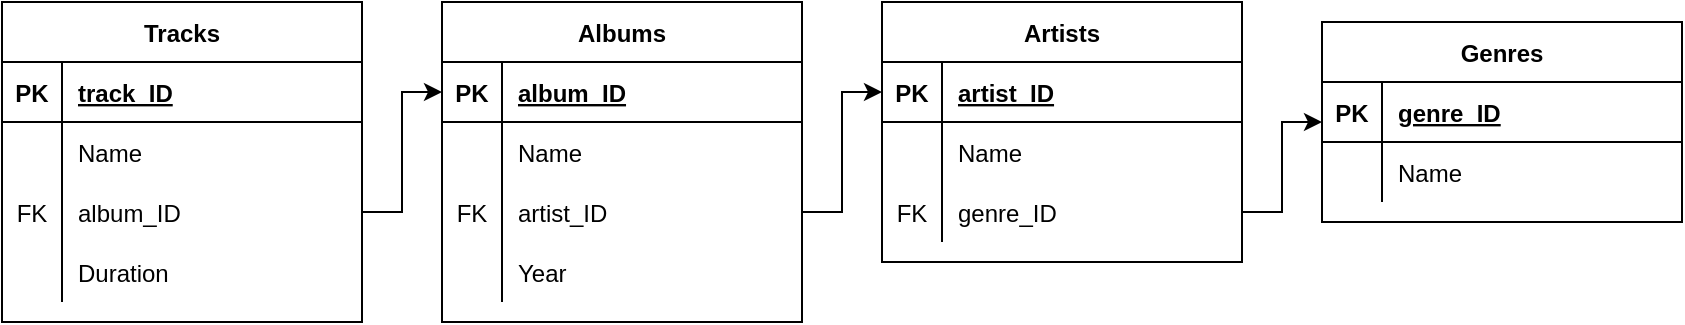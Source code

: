 <mxfile version="20.3.7" type="github">
  <diagram id="U-7F2V8MGBN2V06kRZ9b" name="Страница 1">
    <mxGraphModel dx="1374" dy="789" grid="1" gridSize="10" guides="1" tooltips="1" connect="1" arrows="1" fold="1" page="1" pageScale="1" pageWidth="827" pageHeight="1169" math="0" shadow="0">
      <root>
        <mxCell id="0" />
        <mxCell id="1" parent="0" />
        <mxCell id="XVgr6uHQdem1P6fvFDHp-1" value="Genres" style="shape=table;startSize=30;container=1;collapsible=1;childLayout=tableLayout;fixedRows=1;rowLines=0;fontStyle=1;align=center;resizeLast=1;" parent="1" vertex="1">
          <mxGeometry x="660" y="90" width="180" height="100" as="geometry" />
        </mxCell>
        <mxCell id="XVgr6uHQdem1P6fvFDHp-2" value="" style="shape=tableRow;horizontal=0;startSize=0;swimlaneHead=0;swimlaneBody=0;fillColor=none;collapsible=0;dropTarget=0;points=[[0,0.5],[1,0.5]];portConstraint=eastwest;top=0;left=0;right=0;bottom=1;" parent="XVgr6uHQdem1P6fvFDHp-1" vertex="1">
          <mxGeometry y="30" width="180" height="30" as="geometry" />
        </mxCell>
        <mxCell id="XVgr6uHQdem1P6fvFDHp-3" value="PK" style="shape=partialRectangle;connectable=0;fillColor=none;top=0;left=0;bottom=0;right=0;fontStyle=1;overflow=hidden;" parent="XVgr6uHQdem1P6fvFDHp-2" vertex="1">
          <mxGeometry width="30" height="30" as="geometry">
            <mxRectangle width="30" height="30" as="alternateBounds" />
          </mxGeometry>
        </mxCell>
        <mxCell id="XVgr6uHQdem1P6fvFDHp-4" value="genre_ID" style="shape=partialRectangle;connectable=0;fillColor=none;top=0;left=0;bottom=0;right=0;align=left;spacingLeft=6;fontStyle=5;overflow=hidden;" parent="XVgr6uHQdem1P6fvFDHp-2" vertex="1">
          <mxGeometry x="30" width="150" height="30" as="geometry">
            <mxRectangle width="150" height="30" as="alternateBounds" />
          </mxGeometry>
        </mxCell>
        <mxCell id="XVgr6uHQdem1P6fvFDHp-5" value="" style="shape=tableRow;horizontal=0;startSize=0;swimlaneHead=0;swimlaneBody=0;fillColor=none;collapsible=0;dropTarget=0;points=[[0,0.5],[1,0.5]];portConstraint=eastwest;top=0;left=0;right=0;bottom=0;" parent="XVgr6uHQdem1P6fvFDHp-1" vertex="1">
          <mxGeometry y="60" width="180" height="30" as="geometry" />
        </mxCell>
        <mxCell id="XVgr6uHQdem1P6fvFDHp-6" value="" style="shape=partialRectangle;connectable=0;fillColor=none;top=0;left=0;bottom=0;right=0;editable=1;overflow=hidden;" parent="XVgr6uHQdem1P6fvFDHp-5" vertex="1">
          <mxGeometry width="30" height="30" as="geometry">
            <mxRectangle width="30" height="30" as="alternateBounds" />
          </mxGeometry>
        </mxCell>
        <mxCell id="XVgr6uHQdem1P6fvFDHp-7" value="Name" style="shape=partialRectangle;connectable=0;fillColor=none;top=0;left=0;bottom=0;right=0;align=left;spacingLeft=6;overflow=hidden;" parent="XVgr6uHQdem1P6fvFDHp-5" vertex="1">
          <mxGeometry x="30" width="150" height="30" as="geometry">
            <mxRectangle width="150" height="30" as="alternateBounds" />
          </mxGeometry>
        </mxCell>
        <mxCell id="XVgr6uHQdem1P6fvFDHp-14" value="Artists" style="shape=table;startSize=30;container=1;collapsible=1;childLayout=tableLayout;fixedRows=1;rowLines=0;fontStyle=1;align=center;resizeLast=1;" parent="1" vertex="1">
          <mxGeometry x="440" y="80" width="180" height="130" as="geometry" />
        </mxCell>
        <mxCell id="XVgr6uHQdem1P6fvFDHp-15" value="" style="shape=tableRow;horizontal=0;startSize=0;swimlaneHead=0;swimlaneBody=0;fillColor=none;collapsible=0;dropTarget=0;points=[[0,0.5],[1,0.5]];portConstraint=eastwest;top=0;left=0;right=0;bottom=1;" parent="XVgr6uHQdem1P6fvFDHp-14" vertex="1">
          <mxGeometry y="30" width="180" height="30" as="geometry" />
        </mxCell>
        <mxCell id="XVgr6uHQdem1P6fvFDHp-16" value="PK" style="shape=partialRectangle;connectable=0;fillColor=none;top=0;left=0;bottom=0;right=0;fontStyle=1;overflow=hidden;" parent="XVgr6uHQdem1P6fvFDHp-15" vertex="1">
          <mxGeometry width="30" height="30" as="geometry">
            <mxRectangle width="30" height="30" as="alternateBounds" />
          </mxGeometry>
        </mxCell>
        <mxCell id="XVgr6uHQdem1P6fvFDHp-17" value="artist_ID" style="shape=partialRectangle;connectable=0;fillColor=none;top=0;left=0;bottom=0;right=0;align=left;spacingLeft=6;fontStyle=5;overflow=hidden;" parent="XVgr6uHQdem1P6fvFDHp-15" vertex="1">
          <mxGeometry x="30" width="150" height="30" as="geometry">
            <mxRectangle width="150" height="30" as="alternateBounds" />
          </mxGeometry>
        </mxCell>
        <mxCell id="XVgr6uHQdem1P6fvFDHp-18" value="" style="shape=tableRow;horizontal=0;startSize=0;swimlaneHead=0;swimlaneBody=0;fillColor=none;collapsible=0;dropTarget=0;points=[[0,0.5],[1,0.5]];portConstraint=eastwest;top=0;left=0;right=0;bottom=0;" parent="XVgr6uHQdem1P6fvFDHp-14" vertex="1">
          <mxGeometry y="60" width="180" height="30" as="geometry" />
        </mxCell>
        <mxCell id="XVgr6uHQdem1P6fvFDHp-19" value="" style="shape=partialRectangle;connectable=0;fillColor=none;top=0;left=0;bottom=0;right=0;editable=1;overflow=hidden;" parent="XVgr6uHQdem1P6fvFDHp-18" vertex="1">
          <mxGeometry width="30" height="30" as="geometry">
            <mxRectangle width="30" height="30" as="alternateBounds" />
          </mxGeometry>
        </mxCell>
        <mxCell id="XVgr6uHQdem1P6fvFDHp-20" value="Name" style="shape=partialRectangle;connectable=0;fillColor=none;top=0;left=0;bottom=0;right=0;align=left;spacingLeft=6;overflow=hidden;" parent="XVgr6uHQdem1P6fvFDHp-18" vertex="1">
          <mxGeometry x="30" width="150" height="30" as="geometry">
            <mxRectangle width="150" height="30" as="alternateBounds" />
          </mxGeometry>
        </mxCell>
        <mxCell id="XVgr6uHQdem1P6fvFDHp-40" value="" style="shape=tableRow;horizontal=0;startSize=0;swimlaneHead=0;swimlaneBody=0;fillColor=none;collapsible=0;dropTarget=0;points=[[0,0.5],[1,0.5]];portConstraint=eastwest;top=0;left=0;right=0;bottom=0;" parent="XVgr6uHQdem1P6fvFDHp-14" vertex="1">
          <mxGeometry y="90" width="180" height="30" as="geometry" />
        </mxCell>
        <mxCell id="XVgr6uHQdem1P6fvFDHp-41" value="FK" style="shape=partialRectangle;connectable=0;fillColor=none;top=0;left=0;bottom=0;right=0;editable=1;overflow=hidden;" parent="XVgr6uHQdem1P6fvFDHp-40" vertex="1">
          <mxGeometry width="30" height="30" as="geometry">
            <mxRectangle width="30" height="30" as="alternateBounds" />
          </mxGeometry>
        </mxCell>
        <mxCell id="XVgr6uHQdem1P6fvFDHp-42" value="genre_ID" style="shape=partialRectangle;connectable=0;fillColor=none;top=0;left=0;bottom=0;right=0;align=left;spacingLeft=6;overflow=hidden;" parent="XVgr6uHQdem1P6fvFDHp-40" vertex="1">
          <mxGeometry x="30" width="150" height="30" as="geometry">
            <mxRectangle width="150" height="30" as="alternateBounds" />
          </mxGeometry>
        </mxCell>
        <mxCell id="XVgr6uHQdem1P6fvFDHp-44" value="Albums" style="shape=table;startSize=30;container=1;collapsible=1;childLayout=tableLayout;fixedRows=1;rowLines=0;fontStyle=1;align=center;resizeLast=1;" parent="1" vertex="1">
          <mxGeometry x="220" y="80" width="180" height="160" as="geometry" />
        </mxCell>
        <mxCell id="XVgr6uHQdem1P6fvFDHp-45" value="" style="shape=tableRow;horizontal=0;startSize=0;swimlaneHead=0;swimlaneBody=0;fillColor=none;collapsible=0;dropTarget=0;points=[[0,0.5],[1,0.5]];portConstraint=eastwest;top=0;left=0;right=0;bottom=1;" parent="XVgr6uHQdem1P6fvFDHp-44" vertex="1">
          <mxGeometry y="30" width="180" height="30" as="geometry" />
        </mxCell>
        <mxCell id="XVgr6uHQdem1P6fvFDHp-46" value="PK" style="shape=partialRectangle;connectable=0;fillColor=none;top=0;left=0;bottom=0;right=0;fontStyle=1;overflow=hidden;" parent="XVgr6uHQdem1P6fvFDHp-45" vertex="1">
          <mxGeometry width="30" height="30" as="geometry">
            <mxRectangle width="30" height="30" as="alternateBounds" />
          </mxGeometry>
        </mxCell>
        <mxCell id="XVgr6uHQdem1P6fvFDHp-47" value="album_ID" style="shape=partialRectangle;connectable=0;fillColor=none;top=0;left=0;bottom=0;right=0;align=left;spacingLeft=6;fontStyle=5;overflow=hidden;" parent="XVgr6uHQdem1P6fvFDHp-45" vertex="1">
          <mxGeometry x="30" width="150" height="30" as="geometry">
            <mxRectangle width="150" height="30" as="alternateBounds" />
          </mxGeometry>
        </mxCell>
        <mxCell id="XVgr6uHQdem1P6fvFDHp-48" value="" style="shape=tableRow;horizontal=0;startSize=0;swimlaneHead=0;swimlaneBody=0;fillColor=none;collapsible=0;dropTarget=0;points=[[0,0.5],[1,0.5]];portConstraint=eastwest;top=0;left=0;right=0;bottom=0;" parent="XVgr6uHQdem1P6fvFDHp-44" vertex="1">
          <mxGeometry y="60" width="180" height="30" as="geometry" />
        </mxCell>
        <mxCell id="XVgr6uHQdem1P6fvFDHp-49" value="" style="shape=partialRectangle;connectable=0;fillColor=none;top=0;left=0;bottom=0;right=0;editable=1;overflow=hidden;" parent="XVgr6uHQdem1P6fvFDHp-48" vertex="1">
          <mxGeometry width="30" height="30" as="geometry">
            <mxRectangle width="30" height="30" as="alternateBounds" />
          </mxGeometry>
        </mxCell>
        <mxCell id="XVgr6uHQdem1P6fvFDHp-50" value="Name" style="shape=partialRectangle;connectable=0;fillColor=none;top=0;left=0;bottom=0;right=0;align=left;spacingLeft=6;overflow=hidden;" parent="XVgr6uHQdem1P6fvFDHp-48" vertex="1">
          <mxGeometry x="30" width="150" height="30" as="geometry">
            <mxRectangle width="150" height="30" as="alternateBounds" />
          </mxGeometry>
        </mxCell>
        <mxCell id="XVgr6uHQdem1P6fvFDHp-51" value="" style="shape=tableRow;horizontal=0;startSize=0;swimlaneHead=0;swimlaneBody=0;fillColor=none;collapsible=0;dropTarget=0;points=[[0,0.5],[1,0.5]];portConstraint=eastwest;top=0;left=0;right=0;bottom=0;" parent="XVgr6uHQdem1P6fvFDHp-44" vertex="1">
          <mxGeometry y="90" width="180" height="30" as="geometry" />
        </mxCell>
        <mxCell id="XVgr6uHQdem1P6fvFDHp-52" value="FK" style="shape=partialRectangle;connectable=0;fillColor=none;top=0;left=0;bottom=0;right=0;editable=1;overflow=hidden;" parent="XVgr6uHQdem1P6fvFDHp-51" vertex="1">
          <mxGeometry width="30" height="30" as="geometry">
            <mxRectangle width="30" height="30" as="alternateBounds" />
          </mxGeometry>
        </mxCell>
        <mxCell id="XVgr6uHQdem1P6fvFDHp-53" value="artist_ID" style="shape=partialRectangle;connectable=0;fillColor=none;top=0;left=0;bottom=0;right=0;align=left;spacingLeft=6;overflow=hidden;" parent="XVgr6uHQdem1P6fvFDHp-51" vertex="1">
          <mxGeometry x="30" width="150" height="30" as="geometry">
            <mxRectangle width="150" height="30" as="alternateBounds" />
          </mxGeometry>
        </mxCell>
        <mxCell id="XVgr6uHQdem1P6fvFDHp-71" style="shape=tableRow;horizontal=0;startSize=0;swimlaneHead=0;swimlaneBody=0;fillColor=none;collapsible=0;dropTarget=0;points=[[0,0.5],[1,0.5]];portConstraint=eastwest;top=0;left=0;right=0;bottom=0;" parent="XVgr6uHQdem1P6fvFDHp-44" vertex="1">
          <mxGeometry y="120" width="180" height="30" as="geometry" />
        </mxCell>
        <mxCell id="XVgr6uHQdem1P6fvFDHp-72" style="shape=partialRectangle;connectable=0;fillColor=none;top=0;left=0;bottom=0;right=0;editable=1;overflow=hidden;" parent="XVgr6uHQdem1P6fvFDHp-71" vertex="1">
          <mxGeometry width="30" height="30" as="geometry">
            <mxRectangle width="30" height="30" as="alternateBounds" />
          </mxGeometry>
        </mxCell>
        <mxCell id="XVgr6uHQdem1P6fvFDHp-73" value="Year" style="shape=partialRectangle;connectable=0;fillColor=none;top=0;left=0;bottom=0;right=0;align=left;spacingLeft=6;overflow=hidden;" parent="XVgr6uHQdem1P6fvFDHp-71" vertex="1">
          <mxGeometry x="30" width="150" height="30" as="geometry">
            <mxRectangle width="150" height="30" as="alternateBounds" />
          </mxGeometry>
        </mxCell>
        <mxCell id="XVgr6uHQdem1P6fvFDHp-58" value="Tracks" style="shape=table;startSize=30;container=1;collapsible=1;childLayout=tableLayout;fixedRows=1;rowLines=0;fontStyle=1;align=center;resizeLast=1;" parent="1" vertex="1">
          <mxGeometry y="80" width="180" height="160" as="geometry" />
        </mxCell>
        <mxCell id="XVgr6uHQdem1P6fvFDHp-59" value="" style="shape=tableRow;horizontal=0;startSize=0;swimlaneHead=0;swimlaneBody=0;fillColor=none;collapsible=0;dropTarget=0;points=[[0,0.5],[1,0.5]];portConstraint=eastwest;top=0;left=0;right=0;bottom=1;" parent="XVgr6uHQdem1P6fvFDHp-58" vertex="1">
          <mxGeometry y="30" width="180" height="30" as="geometry" />
        </mxCell>
        <mxCell id="XVgr6uHQdem1P6fvFDHp-60" value="PK" style="shape=partialRectangle;connectable=0;fillColor=none;top=0;left=0;bottom=0;right=0;fontStyle=1;overflow=hidden;" parent="XVgr6uHQdem1P6fvFDHp-59" vertex="1">
          <mxGeometry width="30" height="30" as="geometry">
            <mxRectangle width="30" height="30" as="alternateBounds" />
          </mxGeometry>
        </mxCell>
        <mxCell id="XVgr6uHQdem1P6fvFDHp-61" value="track_ID" style="shape=partialRectangle;connectable=0;fillColor=none;top=0;left=0;bottom=0;right=0;align=left;spacingLeft=6;fontStyle=5;overflow=hidden;" parent="XVgr6uHQdem1P6fvFDHp-59" vertex="1">
          <mxGeometry x="30" width="150" height="30" as="geometry">
            <mxRectangle width="150" height="30" as="alternateBounds" />
          </mxGeometry>
        </mxCell>
        <mxCell id="XVgr6uHQdem1P6fvFDHp-62" value="" style="shape=tableRow;horizontal=0;startSize=0;swimlaneHead=0;swimlaneBody=0;fillColor=none;collapsible=0;dropTarget=0;points=[[0,0.5],[1,0.5]];portConstraint=eastwest;top=0;left=0;right=0;bottom=0;" parent="XVgr6uHQdem1P6fvFDHp-58" vertex="1">
          <mxGeometry y="60" width="180" height="30" as="geometry" />
        </mxCell>
        <mxCell id="XVgr6uHQdem1P6fvFDHp-63" value="" style="shape=partialRectangle;connectable=0;fillColor=none;top=0;left=0;bottom=0;right=0;editable=1;overflow=hidden;" parent="XVgr6uHQdem1P6fvFDHp-62" vertex="1">
          <mxGeometry width="30" height="30" as="geometry">
            <mxRectangle width="30" height="30" as="alternateBounds" />
          </mxGeometry>
        </mxCell>
        <mxCell id="XVgr6uHQdem1P6fvFDHp-64" value="Name" style="shape=partialRectangle;connectable=0;fillColor=none;top=0;left=0;bottom=0;right=0;align=left;spacingLeft=6;overflow=hidden;" parent="XVgr6uHQdem1P6fvFDHp-62" vertex="1">
          <mxGeometry x="30" width="150" height="30" as="geometry">
            <mxRectangle width="150" height="30" as="alternateBounds" />
          </mxGeometry>
        </mxCell>
        <mxCell id="XVgr6uHQdem1P6fvFDHp-65" value="" style="shape=tableRow;horizontal=0;startSize=0;swimlaneHead=0;swimlaneBody=0;fillColor=none;collapsible=0;dropTarget=0;points=[[0,0.5],[1,0.5]];portConstraint=eastwest;top=0;left=0;right=0;bottom=0;" parent="XVgr6uHQdem1P6fvFDHp-58" vertex="1">
          <mxGeometry y="90" width="180" height="30" as="geometry" />
        </mxCell>
        <mxCell id="XVgr6uHQdem1P6fvFDHp-66" value="FK" style="shape=partialRectangle;connectable=0;fillColor=none;top=0;left=0;bottom=0;right=0;editable=1;overflow=hidden;" parent="XVgr6uHQdem1P6fvFDHp-65" vertex="1">
          <mxGeometry width="30" height="30" as="geometry">
            <mxRectangle width="30" height="30" as="alternateBounds" />
          </mxGeometry>
        </mxCell>
        <mxCell id="XVgr6uHQdem1P6fvFDHp-67" value="album_ID" style="shape=partialRectangle;connectable=0;fillColor=none;top=0;left=0;bottom=0;right=0;align=left;spacingLeft=6;overflow=hidden;" parent="XVgr6uHQdem1P6fvFDHp-65" vertex="1">
          <mxGeometry x="30" width="150" height="30" as="geometry">
            <mxRectangle width="150" height="30" as="alternateBounds" />
          </mxGeometry>
        </mxCell>
        <mxCell id="XVgr6uHQdem1P6fvFDHp-74" style="shape=tableRow;horizontal=0;startSize=0;swimlaneHead=0;swimlaneBody=0;fillColor=none;collapsible=0;dropTarget=0;points=[[0,0.5],[1,0.5]];portConstraint=eastwest;top=0;left=0;right=0;bottom=0;" parent="XVgr6uHQdem1P6fvFDHp-58" vertex="1">
          <mxGeometry y="120" width="180" height="30" as="geometry" />
        </mxCell>
        <mxCell id="XVgr6uHQdem1P6fvFDHp-75" style="shape=partialRectangle;connectable=0;fillColor=none;top=0;left=0;bottom=0;right=0;editable=1;overflow=hidden;" parent="XVgr6uHQdem1P6fvFDHp-74" vertex="1">
          <mxGeometry width="30" height="30" as="geometry">
            <mxRectangle width="30" height="30" as="alternateBounds" />
          </mxGeometry>
        </mxCell>
        <mxCell id="XVgr6uHQdem1P6fvFDHp-76" value="Duration" style="shape=partialRectangle;connectable=0;fillColor=none;top=0;left=0;bottom=0;right=0;align=left;spacingLeft=6;overflow=hidden;" parent="XVgr6uHQdem1P6fvFDHp-74" vertex="1">
          <mxGeometry x="30" width="150" height="30" as="geometry">
            <mxRectangle width="150" height="30" as="alternateBounds" />
          </mxGeometry>
        </mxCell>
        <mxCell id="XVgr6uHQdem1P6fvFDHp-79" style="edgeStyle=orthogonalEdgeStyle;rounded=0;orthogonalLoop=1;jettySize=auto;html=1;entryX=0;entryY=0.5;entryDx=0;entryDy=0;" parent="1" source="XVgr6uHQdem1P6fvFDHp-65" target="XVgr6uHQdem1P6fvFDHp-45" edge="1">
          <mxGeometry relative="1" as="geometry" />
        </mxCell>
        <mxCell id="JsRqw--1u9XfIxGVXSRp-1" style="edgeStyle=orthogonalEdgeStyle;rounded=0;orthogonalLoop=1;jettySize=auto;html=1;entryX=0;entryY=0.5;entryDx=0;entryDy=0;" edge="1" parent="1" source="XVgr6uHQdem1P6fvFDHp-51" target="XVgr6uHQdem1P6fvFDHp-15">
          <mxGeometry relative="1" as="geometry" />
        </mxCell>
        <mxCell id="JsRqw--1u9XfIxGVXSRp-2" style="edgeStyle=orthogonalEdgeStyle;rounded=0;orthogonalLoop=1;jettySize=auto;html=1;entryX=0;entryY=0.5;entryDx=0;entryDy=0;" edge="1" parent="1" source="XVgr6uHQdem1P6fvFDHp-40" target="XVgr6uHQdem1P6fvFDHp-1">
          <mxGeometry relative="1" as="geometry" />
        </mxCell>
      </root>
    </mxGraphModel>
  </diagram>
</mxfile>
